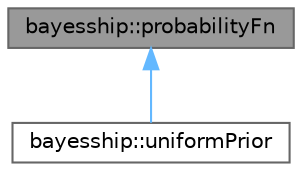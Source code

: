 digraph "bayesship::probabilityFn"
{
 // LATEX_PDF_SIZE
  bgcolor="transparent";
  edge [fontname=Helvetica,fontsize=10,labelfontname=Helvetica,labelfontsize=10];
  node [fontname=Helvetica,fontsize=10,shape=box,height=0.2,width=0.4];
  Node1 [label="bayesship::probabilityFn",height=0.2,width=0.4,color="gray40", fillcolor="grey60", style="filled", fontcolor="black",tooltip=" "];
  Node1 -> Node2 [dir="back",color="steelblue1",style="solid"];
  Node2 [label="bayesship::uniformPrior",height=0.2,width=0.4,color="gray40", fillcolor="white", style="filled",URL="$classbayesship_1_1uniformPrior.html",tooltip=" "];
}
